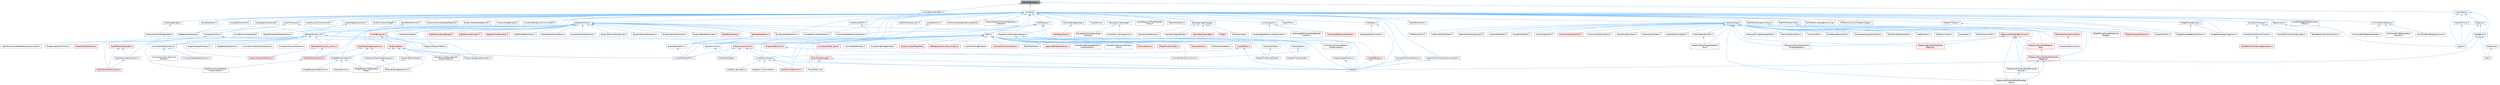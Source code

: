 digraph "ObjectRedirector.h"
{
 // INTERACTIVE_SVG=YES
 // LATEX_PDF_SIZE
  bgcolor="transparent";
  edge [fontname=Helvetica,fontsize=10,labelfontname=Helvetica,labelfontsize=10];
  node [fontname=Helvetica,fontsize=10,shape=box,height=0.2,width=0.4];
  Node1 [id="Node000001",label="ObjectRedirector.h",height=0.2,width=0.4,color="gray40", fillcolor="grey60", style="filled", fontcolor="black",tooltip=" "];
  Node1 -> Node2 [id="edge1_Node000001_Node000002",dir="back",color="steelblue1",style="solid",tooltip=" "];
  Node2 [id="Node000002",label="AssetData.h",height=0.2,width=0.4,color="grey40", fillcolor="white", style="filled",URL="$d9/d19/AssetData_8h.html",tooltip=" "];
  Node2 -> Node3 [id="edge2_Node000002_Node000003",dir="back",color="steelblue1",style="solid",tooltip=" "];
  Node3 [id="Node000003",label="ActorDescContainer.h",height=0.2,width=0.4,color="grey40", fillcolor="white", style="filled",URL="$de/df0/ActorDescContainer_8h.html",tooltip=" "];
  Node3 -> Node4 [id="edge3_Node000003_Node000004",dir="back",color="steelblue1",style="solid",tooltip=" "];
  Node4 [id="Node000004",label="ActorDescContainerCollection.h",height=0.2,width=0.4,color="grey40", fillcolor="white", style="filled",URL="$dc/df2/ActorDescContainerCollection_8h.html",tooltip=" "];
  Node4 -> Node5 [id="edge4_Node000004_Node000005",dir="back",color="steelblue1",style="solid",tooltip=" "];
  Node5 [id="Node000005",label="WorldPartitionStreamingGeneration.h",height=0.2,width=0.4,color="red", fillcolor="#FFF0F0", style="filled",URL="$d6/dc5/WorldPartitionStreamingGeneration_8h.html",tooltip=" "];
  Node3 -> Node25 [id="edge5_Node000003_Node000025",dir="back",color="steelblue1",style="solid",tooltip=" "];
  Node25 [id="Node000025",label="ActorDescContainerSubsystem.h",height=0.2,width=0.4,color="grey40", fillcolor="white", style="filled",URL="$d1/d29/ActorDescContainerSubsystem_8h.html",tooltip=" "];
  Node3 -> Node26 [id="edge6_Node000003_Node000026",dir="back",color="steelblue1",style="solid",tooltip=" "];
  Node26 [id="Node000026",label="WorldPartitionBlueprintLibrary.h",height=0.2,width=0.4,color="grey40", fillcolor="white", style="filled",URL="$d1/d6b/WorldPartitionBlueprintLibrary_8h.html",tooltip=" "];
  Node2 -> Node27 [id="edge7_Node000002_Node000027",dir="back",color="steelblue1",style="solid",tooltip=" "];
  Node27 [id="Node000027",label="AnimAssetFindReplace.h",height=0.2,width=0.4,color="grey40", fillcolor="white", style="filled",URL="$d2/d3f/AnimAssetFindReplace_8h.html",tooltip=" "];
  Node27 -> Node28 [id="edge8_Node000027_Node000028",dir="back",color="steelblue1",style="solid",tooltip=" "];
  Node28 [id="Node000028",label="AnimAssetFindReplaceCurves.h",height=0.2,width=0.4,color="grey40", fillcolor="white", style="filled",URL="$d3/df5/AnimAssetFindReplaceCurves_8h.html",tooltip=" "];
  Node27 -> Node29 [id="edge9_Node000027_Node000029",dir="back",color="steelblue1",style="solid",tooltip=" "];
  Node29 [id="Node000029",label="AnimAssetFindReplaceNotifies.h",height=0.2,width=0.4,color="grey40", fillcolor="white", style="filled",URL="$df/d90/AnimAssetFindReplaceNotifies_8h.html",tooltip=" "];
  Node27 -> Node30 [id="edge10_Node000027_Node000030",dir="back",color="steelblue1",style="solid",tooltip=" "];
  Node30 [id="Node000030",label="AnimAssetFindReplaceSync\lMarkers.h",height=0.2,width=0.4,color="grey40", fillcolor="white", style="filled",URL="$d2/dc5/AnimAssetFindReplaceSyncMarkers_8h.html",tooltip=" "];
  Node2 -> Node31 [id="edge11_Node000002_Node000031",dir="back",color="steelblue1",style="solid",tooltip=" "];
  Node31 [id="Node000031",label="AnimationGraphSchema.h",height=0.2,width=0.4,color="grey40", fillcolor="white", style="filled",URL="$dc/d75/AnimationGraphSchema_8h.html",tooltip=" "];
  Node31 -> Node32 [id="edge12_Node000031_Node000032",dir="back",color="steelblue1",style="solid",tooltip=" "];
  Node32 [id="Node000032",label="AnimationCustomTransition\lSchema.h",height=0.2,width=0.4,color="grey40", fillcolor="white", style="filled",URL="$d0/de2/AnimationCustomTransitionSchema_8h.html",tooltip=" "];
  Node31 -> Node33 [id="edge13_Node000031_Node000033",dir="back",color="steelblue1",style="solid",tooltip=" "];
  Node33 [id="Node000033",label="AnimationStateGraphSchema.h",height=0.2,width=0.4,color="grey40", fillcolor="white", style="filled",URL="$d5/d13/AnimationStateGraphSchema_8h.html",tooltip=" "];
  Node2 -> Node34 [id="edge14_Node000002_Node000034",dir="back",color="steelblue1",style="solid",tooltip=" "];
  Node34 [id="Node000034",label="AnimationStateMachineSchema.h",height=0.2,width=0.4,color="grey40", fillcolor="white", style="filled",URL="$d7/d8c/AnimationStateMachineSchema_8h.html",tooltip=" "];
  Node2 -> Node35 [id="edge15_Node000002_Node000035",dir="back",color="steelblue1",style="solid",tooltip=" "];
  Node35 [id="Node000035",label="AssetDataTagMapSerialization\lDetails.h",height=0.2,width=0.4,color="grey40", fillcolor="white", style="filled",URL="$d5/d67/AssetDataTagMapSerializationDetails_8h.html",tooltip=" "];
  Node2 -> Node36 [id="edge16_Node000002_Node000036",dir="back",color="steelblue1",style="solid",tooltip=" "];
  Node36 [id="Node000036",label="AssetDataToken.h",height=0.2,width=0.4,color="grey40", fillcolor="white", style="filled",URL="$d2/da5/AssetDataToken_8h.html",tooltip=" "];
  Node2 -> Node37 [id="edge17_Node000002_Node000037",dir="back",color="steelblue1",style="solid",tooltip=" "];
  Node37 [id="Node000037",label="AssetDragDropOp.h",height=0.2,width=0.4,color="grey40", fillcolor="white", style="filled",URL="$df/dda/AssetDragDropOp_8h.html",tooltip=" "];
  Node37 -> Node38 [id="edge18_Node000037_Node000038",dir="back",color="steelblue1",style="solid",tooltip=" "];
  Node38 [id="Node000038",label="ExternalContentDragDropOp.h",height=0.2,width=0.4,color="grey40", fillcolor="white", style="filled",URL="$d8/de9/ExternalContentDragDropOp_8h.html",tooltip=" "];
  Node2 -> Node39 [id="edge19_Node000002_Node000039",dir="back",color="steelblue1",style="solid",tooltip=" "];
  Node39 [id="Node000039",label="AssetReferenceFixer.h",height=0.2,width=0.4,color="grey40", fillcolor="white", style="filled",URL="$dd/da4/AssetReferenceFixer_8h.html",tooltip=" "];
  Node2 -> Node40 [id="edge20_Node000002_Node000040",dir="back",color="steelblue1",style="solid",tooltip=" "];
  Node40 [id="Node000040",label="AssetRegistryGenerator.h",height=0.2,width=0.4,color="grey40", fillcolor="white", style="filled",URL="$df/dd1/AssetRegistryGenerator_8h.html",tooltip=" "];
  Node2 -> Node41 [id="edge21_Node000002_Node000041",dir="back",color="steelblue1",style="solid",tooltip=" "];
  Node41 [id="Node000041",label="AssetSelection.h",height=0.2,width=0.4,color="grey40", fillcolor="white", style="filled",URL="$d2/d2c/AssetSelection_8h.html",tooltip=" "];
  Node41 -> Node42 [id="edge22_Node000041_Node000042",dir="back",color="steelblue1",style="solid",tooltip=" "];
  Node42 [id="Node000042",label="LevelEditorViewport.h",height=0.2,width=0.4,color="grey40", fillcolor="white", style="filled",URL="$d4/ddf/LevelEditorViewport_8h.html",tooltip=" "];
  Node42 -> Node43 [id="edge23_Node000042_Node000043",dir="back",color="steelblue1",style="solid",tooltip=" "];
  Node43 [id="Node000043",label="BookMarkTypeActions.h",height=0.2,width=0.4,color="red", fillcolor="#FFF0F0", style="filled",URL="$d0/d2f/BookMarkTypeActions_8h.html",tooltip=" "];
  Node42 -> Node45 [id="edge24_Node000042_Node000045",dir="back",color="steelblue1",style="solid",tooltip=" "];
  Node45 [id="Node000045",label="DragTool_BoxSelect.h",height=0.2,width=0.4,color="grey40", fillcolor="white", style="filled",URL="$da/dbf/DragTool__BoxSelect_8h.html",tooltip=" "];
  Node42 -> Node46 [id="edge25_Node000042_Node000046",dir="back",color="steelblue1",style="solid",tooltip=" "];
  Node46 [id="Node000046",label="DragTool_FrustumSelect.h",height=0.2,width=0.4,color="grey40", fillcolor="white", style="filled",URL="$db/de7/DragTool__FrustumSelect_8h.html",tooltip=" "];
  Node42 -> Node47 [id="edge26_Node000042_Node000047",dir="back",color="steelblue1",style="solid",tooltip=" "];
  Node47 [id="Node000047",label="FractureTool.cpp",height=0.2,width=0.4,color="grey40", fillcolor="white", style="filled",URL="$dc/d9a/FractureTool_8cpp.html",tooltip=" "];
  Node42 -> Node48 [id="edge27_Node000042_Node000048",dir="back",color="steelblue1",style="solid",tooltip=" "];
  Node48 [id="Node000048",label="UnrealEd.h",height=0.2,width=0.4,color="grey40", fillcolor="white", style="filled",URL="$d2/d5f/UnrealEd_8h.html",tooltip=" "];
  Node2 -> Node49 [id="edge28_Node000002_Node000049",dir="back",color="steelblue1",style="solid",tooltip=" "];
  Node49 [id="Node000049",label="AssetSourceFilenameCache.h",height=0.2,width=0.4,color="grey40", fillcolor="white", style="filled",URL="$dd/d16/AssetSourceFilenameCache_8h.html",tooltip=" "];
  Node2 -> Node50 [id="edge29_Node000002_Node000050",dir="back",color="steelblue1",style="solid",tooltip=" "];
  Node50 [id="Node000050",label="AssetThumbnail.h",height=0.2,width=0.4,color="grey40", fillcolor="white", style="filled",URL="$d7/d61/AssetThumbnail_8h.html",tooltip=" "];
  Node50 -> Node51 [id="edge30_Node000050_Node000051",dir="back",color="steelblue1",style="solid",tooltip=" "];
  Node51 [id="Node000051",label="IPropertyUtilities.h",height=0.2,width=0.4,color="grey40", fillcolor="white", style="filled",URL="$d2/d14/IPropertyUtilities_8h.html",tooltip=" "];
  Node51 -> Node52 [id="edge31_Node000051_Node000052",dir="back",color="steelblue1",style="solid",tooltip=" "];
  Node52 [id="Node000052",label="DetailTreeNode.h",height=0.2,width=0.4,color="grey40", fillcolor="white", style="filled",URL="$d8/d32/DetailTreeNode_8h.html",tooltip=" "];
  Node51 -> Node53 [id="edge32_Node000051_Node000053",dir="back",color="steelblue1",style="solid",tooltip=" "];
  Node53 [id="Node000053",label="IPropertyDetailsUtilities.h",height=0.2,width=0.4,color="grey40", fillcolor="white", style="filled",URL="$d2/de0/IPropertyDetailsUtilities_8h.html",tooltip=" "];
  Node51 -> Node54 [id="edge33_Node000051_Node000054",dir="back",color="steelblue1",style="solid",tooltip=" "];
  Node54 [id="Node000054",label="IPropertyTableUtilities.h",height=0.2,width=0.4,color="red", fillcolor="#FFF0F0", style="filled",URL="$d1/d4f/IPropertyTableUtilities_8h.html",tooltip=" "];
  Node51 -> Node57 [id="edge34_Node000051_Node000057",dir="back",color="steelblue1",style="solid",tooltip=" "];
  Node57 [id="Node000057",label="RigVMCommentNodeDetailCustomization.h",height=0.2,width=0.4,color="grey40", fillcolor="white", style="filled",URL="$de/ddb/RigVMCommentNodeDetailCustomization_8h.html",tooltip=" "];
  Node51 -> Node58 [id="edge35_Node000051_Node000058",dir="back",color="steelblue1",style="solid",tooltip=" "];
  Node58 [id="Node000058",label="RigVMLocalVariableDetail\lCustomization.h",height=0.2,width=0.4,color="grey40", fillcolor="white", style="filled",URL="$de/de8/RigVMLocalVariableDetailCustomization_8h.html",tooltip=" "];
  Node50 -> Node59 [id="edge36_Node000050_Node000059",dir="back",color="steelblue1",style="solid",tooltip=" "];
  Node59 [id="Node000059",label="SDeleteAssetsDialog.h",height=0.2,width=0.4,color="grey40", fillcolor="white", style="filled",URL="$d7/d0d/SDeleteAssetsDialog_8h.html",tooltip=" "];
  Node50 -> Node60 [id="edge37_Node000050_Node000060",dir="back",color="steelblue1",style="solid",tooltip=" "];
  Node60 [id="Node000060",label="UnrealEdSharedPCH.h",height=0.2,width=0.4,color="grey40", fillcolor="white", style="filled",URL="$d1/de6/UnrealEdSharedPCH_8h.html",tooltip=" "];
  Node2 -> Node61 [id="edge38_Node000002_Node000061",dir="back",color="steelblue1",style="solid",tooltip=" "];
  Node61 [id="Node000061",label="AssetThumbnailWidget.h",height=0.2,width=0.4,color="grey40", fillcolor="white", style="filled",URL="$d8/d2a/AssetThumbnailWidget_8h.html",tooltip=" "];
  Node2 -> Node62 [id="edge39_Node000002_Node000062",dir="back",color="steelblue1",style="solid",tooltip=" "];
  Node62 [id="Node000062",label="AudioWidgetSubsystem.h",height=0.2,width=0.4,color="grey40", fillcolor="white", style="filled",URL="$de/d1b/AudioWidgetSubsystem_8h.html",tooltip=" "];
  Node62 -> Node63 [id="edge40_Node000062_Node000063",dir="back",color="steelblue1",style="solid",tooltip=" "];
  Node63 [id="Node000063",label="SoundSubmixGraphNode.h",height=0.2,width=0.4,color="grey40", fillcolor="white", style="filled",URL="$d5/d09/SoundSubmixGraphNode_8h.html",tooltip=" "];
  Node2 -> Node64 [id="edge41_Node000002_Node000064",dir="back",color="steelblue1",style="solid",tooltip=" "];
  Node64 [id="Node000064",label="BlueprintActionDatabaseRegistrar.h",height=0.2,width=0.4,color="grey40", fillcolor="white", style="filled",URL="$d5/d5d/BlueprintActionDatabaseRegistrar_8h.html",tooltip=" "];
  Node2 -> Node65 [id="edge42_Node000002_Node000065",dir="back",color="steelblue1",style="solid",tooltip=" "];
  Node65 [id="Node000065",label="BlueprintAssetNodeSpawner.h",height=0.2,width=0.4,color="grey40", fillcolor="white", style="filled",URL="$d2/d56/BlueprintAssetNodeSpawner_8h.html",tooltip=" "];
  Node2 -> Node66 [id="edge43_Node000002_Node000066",dir="back",color="steelblue1",style="solid",tooltip=" "];
  Node66 [id="Node000066",label="CollectionDragDropOp.h",height=0.2,width=0.4,color="grey40", fillcolor="white", style="filled",URL="$d6/d23/CollectionDragDropOp_8h.html",tooltip=" "];
  Node2 -> Node67 [id="edge44_Node000002_Node000067",dir="back",color="steelblue1",style="solid",tooltip=" "];
  Node67 [id="Node000067",label="CompileAllBlueprintsCommandlet.h",height=0.2,width=0.4,color="grey40", fillcolor="white", style="filled",URL="$d4/d7d/CompileAllBlueprintsCommandlet_8h.html",tooltip=" "];
  Node2 -> Node68 [id="edge45_Node000002_Node000068",dir="back",color="steelblue1",style="solid",tooltip=" "];
  Node68 [id="Node000068",label="DataTableEditorUtils.h",height=0.2,width=0.4,color="grey40", fillcolor="white", style="filled",URL="$d6/d6f/DataTableEditorUtils_8h.html",tooltip=" "];
  Node68 -> Node69 [id="edge46_Node000068_Node000069",dir="back",color="steelblue1",style="solid",tooltip=" "];
  Node69 [id="Node000069",label="SGraphPinDataTableRowName.h",height=0.2,width=0.4,color="grey40", fillcolor="white", style="filled",URL="$d3/d40/SGraphPinDataTableRowName_8h.html",tooltip=" "];
  Node2 -> Node70 [id="edge47_Node000002_Node000070",dir="back",color="steelblue1",style="solid",tooltip=" "];
  Node70 [id="Node000070",label="EdGraphSchema.h",height=0.2,width=0.4,color="grey40", fillcolor="white", style="filled",URL="$d2/dce/EdGraphSchema_8h.html",tooltip=" "];
  Node70 -> Node31 [id="edge48_Node000070_Node000031",dir="back",color="steelblue1",style="solid",tooltip=" "];
  Node70 -> Node34 [id="edge49_Node000070_Node000034",dir="back",color="steelblue1",style="solid",tooltip=" "];
  Node70 -> Node71 [id="edge50_Node000070_Node000071",dir="back",color="steelblue1",style="solid",tooltip=" "];
  Node71 [id="Node000071",label="BlueprintActionMenuBuilder.h",height=0.2,width=0.4,color="grey40", fillcolor="white", style="filled",URL="$dd/dea/BlueprintActionMenuBuilder_8h.html",tooltip=" "];
  Node70 -> Node72 [id="edge51_Node000070_Node000072",dir="back",color="steelblue1",style="solid",tooltip=" "];
  Node72 [id="Node000072",label="BlueprintActionMenuItem.h",height=0.2,width=0.4,color="grey40", fillcolor="white", style="filled",URL="$d8/dca/BlueprintActionMenuItem_8h.html",tooltip=" "];
  Node70 -> Node73 [id="edge52_Node000070_Node000073",dir="back",color="steelblue1",style="solid",tooltip=" "];
  Node73 [id="Node000073",label="BlueprintActionMenuUtils.h",height=0.2,width=0.4,color="grey40", fillcolor="white", style="filled",URL="$d3/dad/BlueprintActionMenuUtils_8h.html",tooltip=" "];
  Node70 -> Node74 [id="edge53_Node000070_Node000074",dir="back",color="steelblue1",style="solid",tooltip=" "];
  Node74 [id="Node000074",label="BlueprintDragDropMenuItem.h",height=0.2,width=0.4,color="grey40", fillcolor="white", style="filled",URL="$dc/deb/BlueprintDragDropMenuItem_8h.html",tooltip=" "];
  Node70 -> Node75 [id="edge54_Node000070_Node000075",dir="back",color="steelblue1",style="solid",tooltip=" "];
  Node75 [id="Node000075",label="BlueprintEditor.h",height=0.2,width=0.4,color="red", fillcolor="#FFF0F0", style="filled",URL="$df/d7d/BlueprintEditor_8h.html",tooltip=" "];
  Node75 -> Node76 [id="edge55_Node000075_Node000076",dir="back",color="steelblue1",style="solid",tooltip=" "];
  Node76 [id="Node000076",label="BPVariableDragDropAction.h",height=0.2,width=0.4,color="grey40", fillcolor="white", style="filled",URL="$dd/d23/BPVariableDragDropAction_8h.html",tooltip=" "];
  Node75 -> Node74 [id="edge56_Node000075_Node000074",dir="back",color="steelblue1",style="solid",tooltip=" "];
  Node75 -> Node77 [id="edge57_Node000075_Node000077",dir="back",color="steelblue1",style="solid",tooltip=" "];
  Node77 [id="Node000077",label="BlueprintEditorModes.h",height=0.2,width=0.4,color="grey40", fillcolor="white", style="filled",URL="$d9/d70/BlueprintEditorModes_8h.html",tooltip=" "];
  Node77 -> Node78 [id="edge58_Node000077_Node000078",dir="back",color="steelblue1",style="solid",tooltip=" "];
  Node78 [id="Node000078",label="WidgetBlueprintApplication\lMode.h",height=0.2,width=0.4,color="grey40", fillcolor="white", style="filled",URL="$d3/d40/WidgetBlueprintApplicationMode_8h.html",tooltip=" "];
  Node75 -> Node79 [id="edge59_Node000075_Node000079",dir="back",color="steelblue1",style="solid",tooltip=" "];
  Node79 [id="Node000079",label="IDisplayClusterConfigurator\lBlueprintEditor.h",height=0.2,width=0.4,color="grey40", fillcolor="white", style="filled",URL="$dd/d4b/IDisplayClusterConfiguratorBlueprintEditor_8h.html",tooltip=" "];
  Node75 -> Node80 [id="edge60_Node000075_Node000080",dir="back",color="steelblue1",style="solid",tooltip=" "];
  Node80 [id="Node000080",label="MyBlueprintItemDragDropAction.h",height=0.2,width=0.4,color="grey40", fillcolor="white", style="filled",URL="$da/d11/MyBlueprintItemDragDropAction_8h.html",tooltip=" "];
  Node80 -> Node76 [id="edge61_Node000080_Node000076",dir="back",color="steelblue1",style="solid",tooltip=" "];
  Node75 -> Node84 [id="edge62_Node000075_Node000084",dir="back",color="steelblue1",style="solid",tooltip=" "];
  Node84 [id="Node000084",label="WidgetBlueprintEditor.h",height=0.2,width=0.4,color="grey40", fillcolor="white", style="filled",URL="$d6/d04/WidgetBlueprintEditor_8h.html",tooltip=" "];
  Node84 -> Node85 [id="edge63_Node000084_Node000085",dir="back",color="steelblue1",style="solid",tooltip=" "];
  Node85 [id="Node000085",label="SDesignerView.h",height=0.2,width=0.4,color="grey40", fillcolor="white", style="filled",URL="$d2/d14/SDesignerView_8h.html",tooltip=" "];
  Node84 -> Node78 [id="edge64_Node000084_Node000078",dir="back",color="steelblue1",style="solid",tooltip=" "];
  Node84 -> Node86 [id="edge65_Node000084_Node000086",dir="back",color="steelblue1",style="solid",tooltip=" "];
  Node86 [id="Node000086",label="WidgetBlueprintEditorUtils.h",height=0.2,width=0.4,color="grey40", fillcolor="white", style="filled",URL="$d9/df7/WidgetBlueprintEditorUtils_8h.html",tooltip=" "];
  Node70 -> Node87 [id="edge66_Node000070_Node000087",dir="back",color="steelblue1",style="solid",tooltip=" "];
  Node87 [id="Node000087",label="BlueprintPaletteFavorites.h",height=0.2,width=0.4,color="grey40", fillcolor="white", style="filled",URL="$dd/d5a/BlueprintPaletteFavorites_8h.html",tooltip=" "];
  Node70 -> Node88 [id="edge67_Node000070_Node000088",dir="back",color="steelblue1",style="solid",tooltip=" "];
  Node88 [id="Node000088",label="DataflowSchema.h",height=0.2,width=0.4,color="red", fillcolor="#FFF0F0", style="filled",URL="$da/dd4/DataflowSchema_8h.html",tooltip=" "];
  Node70 -> Node90 [id="edge68_Node000070_Node000090",dir="back",color="steelblue1",style="solid",tooltip=" "];
  Node90 [id="Node000090",label="EdGraphNodeUtils.h",height=0.2,width=0.4,color="red", fillcolor="#FFF0F0", style="filled",URL="$de/dc2/EdGraphNodeUtils_8h.html",tooltip=" "];
  Node90 -> Node127 [id="edge69_Node000090_Node000127",dir="back",color="steelblue1",style="solid",tooltip=" "];
  Node127 [id="Node000127",label="EngineSharedPCH.h",height=0.2,width=0.4,color="grey40", fillcolor="white", style="filled",URL="$dc/dbb/EngineSharedPCH_8h.html",tooltip=" "];
  Node127 -> Node60 [id="edge70_Node000127_Node000060",dir="back",color="steelblue1",style="solid",tooltip=" "];
  Node70 -> Node252 [id="edge71_Node000070_Node000252",dir="back",color="steelblue1",style="solid",tooltip=" "];
  Node252 [id="Node000252",label="EdGraphSchema_K2.h",height=0.2,width=0.4,color="grey40", fillcolor="white", style="filled",URL="$d0/dcf/EdGraphSchema__K2_8h.html",tooltip=" "];
  Node252 -> Node253 [id="edge72_Node000252_Node000253",dir="back",color="steelblue1",style="solid",tooltip=" "];
  Node253 [id="Node000253",label="AnimationConduitGraphSchema.h",height=0.2,width=0.4,color="grey40", fillcolor="white", style="filled",URL="$d3/dd6/AnimationConduitGraphSchema_8h.html",tooltip=" "];
  Node252 -> Node31 [id="edge73_Node000252_Node000031",dir="back",color="steelblue1",style="solid",tooltip=" "];
  Node252 -> Node254 [id="edge74_Node000252_Node000254",dir="back",color="steelblue1",style="solid",tooltip=" "];
  Node254 [id="Node000254",label="AnimationTransitionSchema.h",height=0.2,width=0.4,color="grey40", fillcolor="white", style="filled",URL="$d0/d50/AnimationTransitionSchema_8h.html",tooltip=" "];
  Node252 -> Node255 [id="edge75_Node000252_Node000255",dir="back",color="steelblue1",style="solid",tooltip=" "];
  Node255 [id="Node000255",label="BlueprintEditorUtils.h",height=0.2,width=0.4,color="red", fillcolor="#FFF0F0", style="filled",URL="$d7/d3d/BlueprintEditorUtils_8h.html",tooltip=" "];
  Node255 -> Node257 [id="edge76_Node000255_Node000257",dir="back",color="steelblue1",style="solid",tooltip=" "];
  Node257 [id="Node000257",label="GameModeInfoCustomizer.h",height=0.2,width=0.4,color="grey40", fillcolor="white", style="filled",URL="$d5/df3/GameModeInfoCustomizer_8h.html",tooltip=" "];
  Node252 -> Node129 [id="edge77_Node000252_Node000129",dir="back",color="steelblue1",style="solid",tooltip=" "];
  Node129 [id="Node000129",label="BlueprintGraphDefinitions.h",height=0.2,width=0.4,color="red", fillcolor="#FFF0F0", style="filled",URL="$d7/d5e/BlueprintGraphDefinitions_8h.html",tooltip=" "];
  Node252 -> Node259 [id="edge78_Node000252_Node000259",dir="back",color="steelblue1",style="solid",tooltip=" "];
  Node259 [id="Node000259",label="BlueprintTypePromotion.h",height=0.2,width=0.4,color="grey40", fillcolor="white", style="filled",URL="$d2/d23/BlueprintTypePromotion_8h.html",tooltip=" "];
  Node252 -> Node260 [id="edge79_Node000252_Node000260",dir="back",color="steelblue1",style="solid",tooltip=" "];
  Node260 [id="Node000260",label="EdGraphSchema_K2_Actions.h",height=0.2,width=0.4,color="red", fillcolor="#FFF0F0", style="filled",URL="$d8/d9c/EdGraphSchema__K2__Actions_8h.html",tooltip=" "];
  Node260 -> Node129 [id="edge80_Node000260_Node000129",dir="back",color="steelblue1",style="solid",tooltip=" "];
  Node260 -> Node264 [id="edge81_Node000260_Node000264",dir="back",color="steelblue1",style="solid",tooltip=" "];
  Node264 [id="Node000264",label="RigVMEdGraphSchema.h",height=0.2,width=0.4,color="red", fillcolor="#FFF0F0", style="filled",URL="$dc/de3/RigVMEdGraphSchema_8h.html",tooltip=" "];
  Node264 -> Node58 [id="edge82_Node000264_Node000058",dir="back",color="steelblue1",style="solid",tooltip=" "];
  Node252 -> Node287 [id="edge83_Node000252_Node000287",dir="back",color="steelblue1",style="solid",tooltip=" "];
  Node287 [id="Node000287",label="RigVMDeveloperTypeUtils.h",height=0.2,width=0.4,color="grey40", fillcolor="white", style="filled",URL="$d0/d6e/RigVMDeveloperTypeUtils_8h.html",tooltip=" "];
  Node287 -> Node288 [id="edge84_Node000287_Node000288",dir="back",color="steelblue1",style="solid",tooltip=" "];
  Node288 [id="Node000288",label="RigVMVariableDescription.h",height=0.2,width=0.4,color="red", fillcolor="#FFF0F0", style="filled",URL="$d8/dd8/RigVMVariableDescription_8h.html",tooltip=" "];
  Node252 -> Node313 [id="edge85_Node000252_Node000313",dir="back",color="steelblue1",style="solid",tooltip=" "];
  Node313 [id="Node000313",label="RigVMExternalVariable.h",height=0.2,width=0.4,color="red", fillcolor="#FFF0F0", style="filled",URL="$d4/d6f/RigVMExternalVariable_8h.html",tooltip=" "];
  Node313 -> Node287 [id="edge86_Node000313_Node000287",dir="back",color="steelblue1",style="solid",tooltip=" "];
  Node313 -> Node288 [id="edge87_Node000313_Node000288",dir="back",color="steelblue1",style="solid",tooltip=" "];
  Node252 -> Node288 [id="edge88_Node000252_Node000288",dir="back",color="steelblue1",style="solid",tooltip=" "];
  Node252 -> Node60 [id="edge89_Node000252_Node000060",dir="back",color="steelblue1",style="solid",tooltip=" "];
  Node252 -> Node441 [id="edge90_Node000252_Node000441",dir="back",color="steelblue1",style="solid",tooltip=" "];
  Node441 [id="Node000441",label="WidgetGraphSchema.h",height=0.2,width=0.4,color="grey40", fillcolor="white", style="filled",URL="$d1/dc6/WidgetGraphSchema_8h.html",tooltip=" "];
  Node70 -> Node260 [id="edge91_Node000070_Node000260",dir="back",color="steelblue1",style="solid",tooltip=" "];
  Node70 -> Node127 [id="edge92_Node000070_Node000127",dir="back",color="steelblue1",style="solid",tooltip=" "];
  Node70 -> Node442 [id="edge93_Node000070_Node000442",dir="back",color="steelblue1",style="solid",tooltip=" "];
  Node442 [id="Node000442",label="FindInBlueprints.h",height=0.2,width=0.4,color="red", fillcolor="#FFF0F0", style="filled",URL="$d0/d27/FindInBlueprints_8h.html",tooltip=" "];
  Node442 -> Node75 [id="edge94_Node000442_Node000075",dir="back",color="steelblue1",style="solid",tooltip=" "];
  Node442 -> Node444 [id="edge95_Node000442_Node000444",dir="back",color="steelblue1",style="solid",tooltip=" "];
  Node444 [id="Node000444",label="ImaginaryBlueprintData.h",height=0.2,width=0.4,color="grey40", fillcolor="white", style="filled",URL="$d9/d16/ImaginaryBlueprintData_8h.html",tooltip=" "];
  Node70 -> Node445 [id="edge96_Node000070_Node000445",dir="back",color="steelblue1",style="solid",tooltip=" "];
  Node445 [id="Node000445",label="GraphActionNode.h",height=0.2,width=0.4,color="grey40", fillcolor="white", style="filled",URL="$dc/d7a/GraphActionNode_8h.html",tooltip=" "];
  Node70 -> Node446 [id="edge97_Node000070_Node000446",dir="back",color="steelblue1",style="solid",tooltip=" "];
  Node446 [id="Node000446",label="GraphEditorDragDropAction.h",height=0.2,width=0.4,color="red", fillcolor="#FFF0F0", style="filled",URL="$d7/d19/GraphEditorDragDropAction_8h.html",tooltip=" "];
  Node446 -> Node76 [id="edge98_Node000446_Node000076",dir="back",color="steelblue1",style="solid",tooltip=" "];
  Node446 -> Node80 [id="edge99_Node000446_Node000080",dir="back",color="steelblue1",style="solid",tooltip=" "];
  Node446 -> Node264 [id="edge100_Node000446_Node000264",dir="back",color="steelblue1",style="solid",tooltip=" "];
  Node70 -> Node444 [id="edge101_Node000070_Node000444",dir="back",color="steelblue1",style="solid",tooltip=" "];
  Node70 -> Node450 [id="edge102_Node000070_Node000450",dir="back",color="steelblue1",style="solid",tooltip=" "];
  Node450 [id="Node000450",label="MaterialGraphSchema.h",height=0.2,width=0.4,color="grey40", fillcolor="white", style="filled",URL="$d4/d12/MaterialGraphSchema_8h.html",tooltip=" "];
  Node450 -> Node48 [id="edge103_Node000450_Node000048",dir="back",color="steelblue1",style="solid",tooltip=" "];
  Node70 -> Node451 [id="edge104_Node000070_Node000451",dir="back",color="steelblue1",style="solid",tooltip=" "];
  Node451 [id="Node000451",label="RigVMActionMenuBuilder.h",height=0.2,width=0.4,color="red", fillcolor="#FFF0F0", style="filled",URL="$d3/d9a/RigVMActionMenuBuilder_8h.html",tooltip=" "];
  Node70 -> Node453 [id="edge105_Node000070_Node000453",dir="back",color="steelblue1",style="solid",tooltip=" "];
  Node453 [id="Node000453",label="RigVMActionMenuItem.h",height=0.2,width=0.4,color="red", fillcolor="#FFF0F0", style="filled",URL="$d1/d5f/RigVMActionMenuItem_8h.html",tooltip=" "];
  Node70 -> Node454 [id="edge106_Node000070_Node000454",dir="back",color="steelblue1",style="solid",tooltip=" "];
  Node454 [id="Node000454",label="RigVMActionMenuUtils.h",height=0.2,width=0.4,color="red", fillcolor="#FFF0F0", style="filled",URL="$dd/d72/RigVMActionMenuUtils_8h.html",tooltip=" "];
  Node70 -> Node264 [id="edge107_Node000070_Node000264",dir="back",color="steelblue1",style="solid",tooltip=" "];
  Node70 -> Node455 [id="edge108_Node000070_Node000455",dir="back",color="steelblue1",style="solid",tooltip=" "];
  Node455 [id="Node000455",label="RigVMFindReferences.h",height=0.2,width=0.4,color="grey40", fillcolor="white", style="filled",URL="$df/da2/RigVMFindReferences_8h.html",tooltip=" "];
  Node70 -> Node456 [id="edge109_Node000070_Node000456",dir="back",color="steelblue1",style="solid",tooltip=" "];
  Node456 [id="Node000456",label="SGraphEditorActionMenu.h",height=0.2,width=0.4,color="grey40", fillcolor="white", style="filled",URL="$dd/d8d/SGraphEditorActionMenu_8h.html",tooltip=" "];
  Node70 -> Node457 [id="edge110_Node000070_Node000457",dir="back",color="steelblue1",style="solid",tooltip=" "];
  Node457 [id="Node000457",label="SoundClassGraphSchema.h",height=0.2,width=0.4,color="grey40", fillcolor="white", style="filled",URL="$d8/d8d/SoundClassGraphSchema_8h.html",tooltip=" "];
  Node70 -> Node458 [id="edge111_Node000070_Node000458",dir="back",color="steelblue1",style="solid",tooltip=" "];
  Node458 [id="Node000458",label="SoundCueGraphSchema.h",height=0.2,width=0.4,color="grey40", fillcolor="white", style="filled",URL="$d7/d4a/SoundCueGraphSchema_8h.html",tooltip=" "];
  Node70 -> Node125 [id="edge112_Node000070_Node000125",dir="back",color="steelblue1",style="solid",tooltip=" "];
  Node125 [id="Node000125",label="SoundSubmixGraphSchema.h",height=0.2,width=0.4,color="grey40", fillcolor="white", style="filled",URL="$dc/ddf/SoundSubmixGraphSchema_8h.html",tooltip=" "];
  Node2 -> Node252 [id="edge113_Node000002_Node000252",dir="back",color="steelblue1",style="solid",tooltip=" "];
  Node2 -> Node459 [id="edge114_Node000002_Node000459",dir="back",color="steelblue1",style="solid",tooltip=" "];
  Node459 [id="Node000459",label="Editor.h",height=0.2,width=0.4,color="grey40", fillcolor="white", style="filled",URL="$de/d6e/Editor_8h.html",tooltip=" "];
  Node459 -> Node460 [id="edge115_Node000459_Node000460",dir="back",color="steelblue1",style="solid",tooltip=" "];
  Node460 [id="Node000460",label="AnimGraphNode_Base.h",height=0.2,width=0.4,color="red", fillcolor="#FFF0F0", style="filled",URL="$d0/dfb/AnimGraphNode__Base_8h.html",tooltip=" "];
  Node459 -> Node520 [id="edge116_Node000459_Node000520",dir="back",color="steelblue1",style="solid",tooltip=" "];
  Node520 [id="Node000520",label="AnimNodeEditModes.h",height=0.2,width=0.4,color="grey40", fillcolor="white", style="filled",URL="$db/dde/AnimNodeEditModes_8h.html",tooltip=" "];
  Node459 -> Node43 [id="edge117_Node000459_Node000043",dir="back",color="steelblue1",style="solid",tooltip=" "];
  Node459 -> Node521 [id="edge118_Node000459_Node000521",dir="back",color="steelblue1",style="solid",tooltip=" "];
  Node521 [id="Node000521",label="BrushBuilderDragDropOp.h",height=0.2,width=0.4,color="grey40", fillcolor="white", style="filled",URL="$d9/d56/BrushBuilderDragDropOp_8h.html",tooltip=" "];
  Node459 -> Node522 [id="edge119_Node000459_Node000522",dir="back",color="steelblue1",style="solid",tooltip=" "];
  Node522 [id="Node000522",label="DisplayClusterObjectRef.h",height=0.2,width=0.4,color="red", fillcolor="#FFF0F0", style="filled",URL="$d9/d87/DisplayClusterObjectRef_8h.html",tooltip=" "];
  Node459 -> Node530 [id="edge120_Node000459_Node000530",dir="back",color="steelblue1",style="solid",tooltip=" "];
  Node530 [id="Node000530",label="EdModeInteractiveToolsContext.h",height=0.2,width=0.4,color="red", fillcolor="#FFF0F0", style="filled",URL="$d7/da4/EdModeInteractiveToolsContext_8h.html",tooltip=" "];
  Node459 -> Node532 [id="edge121_Node000459_Node000532",dir="back",color="steelblue1",style="solid",tooltip=" "];
  Node532 [id="Node000532",label="EditorModeManager.h",height=0.2,width=0.4,color="red", fillcolor="#FFF0F0", style="filled",URL="$d9/dca/EditorModeManager_8h.html",tooltip=" "];
  Node532 -> Node47 [id="edge122_Node000532_Node000047",dir="back",color="steelblue1",style="solid",tooltip=" "];
  Node532 -> Node48 [id="edge123_Node000532_Node000048",dir="back",color="steelblue1",style="solid",tooltip=" "];
  Node459 -> Node538 [id="edge124_Node000459_Node000538",dir="back",color="steelblue1",style="solid",tooltip=" "];
  Node538 [id="Node000538",label="EditorViewportClient.h",height=0.2,width=0.4,color="red", fillcolor="#FFF0F0", style="filled",URL="$d4/d41/EditorViewportClient_8h.html",tooltip=" "];
  Node538 -> Node42 [id="edge125_Node000538_Node000042",dir="back",color="steelblue1",style="solid",tooltip=" "];
  Node538 -> Node554 [id="edge126_Node000538_Node000554",dir="back",color="steelblue1",style="solid",tooltip=" "];
  Node554 [id="Node000554",label="SSkeletonWidget.h",height=0.2,width=0.4,color="grey40", fillcolor="white", style="filled",URL="$dd/da7/SSkeletonWidget_8h.html",tooltip=" "];
  Node538 -> Node48 [id="edge127_Node000538_Node000048",dir="back",color="steelblue1",style="solid",tooltip=" "];
  Node538 -> Node60 [id="edge128_Node000538_Node000060",dir="back",color="steelblue1",style="solid",tooltip=" "];
  Node459 -> Node555 [id="edge129_Node000459_Node000555",dir="back",color="steelblue1",style="solid",tooltip=" "];
  Node555 [id="Node000555",label="ExportTextDragDropOp.h",height=0.2,width=0.4,color="grey40", fillcolor="white", style="filled",URL="$de/d5c/ExportTextDragDropOp_8h.html",tooltip=" "];
  Node459 -> Node556 [id="edge130_Node000459_Node000556",dir="back",color="steelblue1",style="solid",tooltip=" "];
  Node556 [id="Node000556",label="ExternalDirtyActorsTracker.h",height=0.2,width=0.4,color="red", fillcolor="#FFF0F0", style="filled",URL="$db/d89/ExternalDirtyActorsTracker_8h.html",tooltip=" "];
  Node459 -> Node47 [id="edge131_Node000459_Node000047",dir="back",color="steelblue1",style="solid",tooltip=" "];
  Node459 -> Node257 [id="edge132_Node000459_Node000257",dir="back",color="steelblue1",style="solid",tooltip=" "];
  Node459 -> Node557 [id="edge133_Node000459_Node000557",dir="back",color="steelblue1",style="solid",tooltip=" "];
  Node557 [id="Node000557",label="LegacyEdModeInterfaces.h",height=0.2,width=0.4,color="red", fillcolor="#FFF0F0", style="filled",URL="$da/d0a/LegacyEdModeInterfaces_8h.html",tooltip=" "];
  Node459 -> Node564 [id="edge134_Node000459_Node000564",dir="back",color="steelblue1",style="solid",tooltip=" "];
  Node564 [id="Node000564",label="MovieSceneDirectorBlueprint\lConditionUtils.h",height=0.2,width=0.4,color="grey40", fillcolor="white", style="filled",URL="$d4/d8a/MovieSceneDirectorBlueprintConditionUtils_8h.html",tooltip=" "];
  Node459 -> Node565 [id="edge135_Node000459_Node000565",dir="back",color="steelblue1",style="solid",tooltip=" "];
  Node565 [id="Node000565",label="MovieSceneDynamicBinding\lUtils.h",height=0.2,width=0.4,color="grey40", fillcolor="white", style="filled",URL="$df/dce/MovieSceneDynamicBindingUtils_8h.html",tooltip=" "];
  Node459 -> Node566 [id="edge136_Node000459_Node000566",dir="back",color="steelblue1",style="solid",tooltip=" "];
  Node566 [id="Node000566",label="PersonaModule.h",height=0.2,width=0.4,color="red", fillcolor="#FFF0F0", style="filled",URL="$de/d74/PersonaModule_8h.html",tooltip=" "];
  Node459 -> Node227 [id="edge137_Node000459_Node000227",dir="back",color="steelblue1",style="solid",tooltip=" "];
  Node227 [id="Node000227",label="SGraphPinNumSlider.h",height=0.2,width=0.4,color="red", fillcolor="#FFF0F0", style="filled",URL="$d5/d00/SGraphPinNumSlider_8h.html",tooltip=" "];
  Node459 -> Node235 [id="edge138_Node000459_Node000235",dir="back",color="steelblue1",style="solid",tooltip=" "];
  Node235 [id="Node000235",label="SGraphPinVector2DSlider.h",height=0.2,width=0.4,color="grey40", fillcolor="white", style="filled",URL="$d7/d05/SGraphPinVector2DSlider_8h.html",tooltip=" "];
  Node459 -> Node238 [id="edge139_Node000459_Node000238",dir="back",color="steelblue1",style="solid",tooltip=" "];
  Node238 [id="Node000238",label="SGraphPinVectorSlider.h",height=0.2,width=0.4,color="grey40", fillcolor="white", style="filled",URL="$dc/d38/SGraphPinVectorSlider_8h.html",tooltip=" "];
  Node459 -> Node568 [id="edge140_Node000459_Node000568",dir="back",color="steelblue1",style="solid",tooltip=" "];
  Node568 [id="Node000568",label="SVector2DSlider.h",height=0.2,width=0.4,color="grey40", fillcolor="white", style="filled",URL="$de/d67/SVector2DSlider_8h.html",tooltip=" "];
  Node568 -> Node235 [id="edge141_Node000568_Node000235",dir="back",color="steelblue1",style="solid",tooltip=" "];
  Node459 -> Node569 [id="edge142_Node000459_Node000569",dir="back",color="steelblue1",style="solid",tooltip=" "];
  Node569 [id="Node000569",label="SVector4Slider.h",height=0.2,width=0.4,color="red", fillcolor="#FFF0F0", style="filled",URL="$d4/dec/SVector4Slider_8h.html",tooltip=" "];
  Node459 -> Node570 [id="edge143_Node000459_Node000570",dir="back",color="steelblue1",style="solid",tooltip=" "];
  Node570 [id="Node000570",label="SVectorSlider.h",height=0.2,width=0.4,color="grey40", fillcolor="white", style="filled",URL="$d2/db5/SVectorSlider_8h.html",tooltip=" "];
  Node570 -> Node238 [id="edge144_Node000570_Node000238",dir="back",color="steelblue1",style="solid",tooltip=" "];
  Node459 -> Node571 [id="edge145_Node000459_Node000571",dir="back",color="steelblue1",style="solid",tooltip=" "];
  Node571 [id="Node000571",label="SubTrackEditorBase.h",height=0.2,width=0.4,color="grey40", fillcolor="white", style="filled",URL="$db/d33/SubTrackEditorBase_8h.html",tooltip=" "];
  Node459 -> Node48 [id="edge146_Node000459_Node000048",dir="back",color="steelblue1",style="solid",tooltip=" "];
  Node459 -> Node572 [id="edge147_Node000459_Node000572",dir="back",color="steelblue1",style="solid",tooltip=" "];
  Node572 [id="Node000572",label="UnrealEdMisc.h",height=0.2,width=0.4,color="red", fillcolor="#FFF0F0", style="filled",URL="$da/d70/UnrealEdMisc_8h.html",tooltip=" "];
  Node572 -> Node42 [id="edge148_Node000572_Node000042",dir="back",color="steelblue1",style="solid",tooltip=" "];
  Node572 -> Node48 [id="edge149_Node000572_Node000048",dir="back",color="steelblue1",style="solid",tooltip=" "];
  Node459 -> Node60 [id="edge150_Node000459_Node000060",dir="back",color="steelblue1",style="solid",tooltip=" "];
  Node2 -> Node613 [id="edge151_Node000002_Node000613",dir="back",color="steelblue1",style="solid",tooltip=" "];
  Node613 [id="Node000613",label="EditorAnimUtils.h",height=0.2,width=0.4,color="grey40", fillcolor="white", style="filled",URL="$d1/dd4/EditorAnimUtils_8h.html",tooltip=" "];
  Node613 -> Node554 [id="edge152_Node000613_Node000554",dir="back",color="steelblue1",style="solid",tooltip=" "];
  Node2 -> Node614 [id="edge153_Node000002_Node000614",dir="back",color="steelblue1",style="solid",tooltip=" "];
  Node614 [id="Node000614",label="EditorAssetSubsystem.h",height=0.2,width=0.4,color="grey40", fillcolor="white", style="filled",URL="$df/d69/EditorAssetSubsystem_8h.html",tooltip=" "];
  Node2 -> Node615 [id="edge154_Node000002_Node000615",dir="back",color="steelblue1",style="solid",tooltip=" "];
  Node615 [id="Node000615",label="EditorEngine.h",height=0.2,width=0.4,color="grey40", fillcolor="white", style="filled",URL="$da/d0c/EditorEngine_8h.html",tooltip=" "];
  Node615 -> Node43 [id="edge155_Node000615_Node000043",dir="back",color="steelblue1",style="solid",tooltip=" "];
  Node615 -> Node459 [id="edge156_Node000615_Node000459",dir="back",color="steelblue1",style="solid",tooltip=" "];
  Node615 -> Node48 [id="edge157_Node000615_Node000048",dir="back",color="steelblue1",style="solid",tooltip=" "];
  Node615 -> Node616 [id="edge158_Node000615_Node000616",dir="back",color="steelblue1",style="solid",tooltip=" "];
  Node616 [id="Node000616",label="UnrealEdEngine.h",height=0.2,width=0.4,color="red", fillcolor="#FFF0F0", style="filled",URL="$d2/d51/UnrealEdEngine_8h.html",tooltip=" "];
  Node616 -> Node48 [id="edge159_Node000616_Node000048",dir="back",color="steelblue1",style="solid",tooltip=" "];
  Node615 -> Node60 [id="edge160_Node000615_Node000060",dir="back",color="steelblue1",style="solid",tooltip=" "];
  Node2 -> Node127 [id="edge161_Node000002_Node000127",dir="back",color="steelblue1",style="solid",tooltip=" "];
  Node2 -> Node618 [id="edge162_Node000002_Node000618",dir="back",color="steelblue1",style="solid",tooltip=" "];
  Node618 [id="Node000618",label="ExternalAssetDependencyGatherer.h",height=0.2,width=0.4,color="grey40", fillcolor="white", style="filled",URL="$da/dbe/ExternalAssetDependencyGatherer_8h.html",tooltip=" "];
  Node2 -> Node619 [id="edge163_Node000002_Node000619",dir="back",color="steelblue1",style="solid",tooltip=" "];
  Node619 [id="Node000619",label="ExternalObjectAndActorDependency\lGatherer.h",height=0.2,width=0.4,color="grey40", fillcolor="white", style="filled",URL="$d3/d4e/ExternalObjectAndActorDependencyGatherer_8h.html",tooltip=" "];
  Node2 -> Node620 [id="edge164_Node000002_Node000620",dir="back",color="steelblue1",style="solid",tooltip=" "];
  Node620 [id="Node000620",label="ExternalPackageHelper.h",height=0.2,width=0.4,color="grey40", fillcolor="white", style="filled",URL="$d3/d2f/ExternalPackageHelper_8h.html",tooltip=" "];
  Node620 -> Node621 [id="edge165_Node000620_Node000621",dir="back",color="steelblue1",style="solid",tooltip=" "];
  Node621 [id="Node000621",label="WorldDataLayers.h",height=0.2,width=0.4,color="red", fillcolor="#FFF0F0", style="filled",URL="$d1/d1d/WorldDataLayers_8h.html",tooltip=" "];
  Node2 -> Node622 [id="edge166_Node000002_Node000622",dir="back",color="steelblue1",style="solid",tooltip=" "];
  Node622 [id="Node000622",label="FileHelpers.h",height=0.2,width=0.4,color="grey40", fillcolor="white", style="filled",URL="$d9/d82/FileHelpers_8h.html",tooltip=" "];
  Node622 -> Node623 [id="edge167_Node000622_Node000623",dir="back",color="steelblue1",style="solid",tooltip=" "];
  Node623 [id="Node000623",label="PackageHelperFunctions.h",height=0.2,width=0.4,color="grey40", fillcolor="white", style="filled",URL="$da/d30/PackageHelperFunctions_8h.html",tooltip=" "];
  Node622 -> Node48 [id="edge168_Node000622_Node000048",dir="back",color="steelblue1",style="solid",tooltip=" "];
  Node2 -> Node624 [id="edge169_Node000002_Node000624",dir="back",color="steelblue1",style="solid",tooltip=" "];
  Node624 [id="Node000624",label="GameplayCueManager.h",height=0.2,width=0.4,color="grey40", fillcolor="white", style="filled",URL="$d7/d4e/GameplayCueManager_8h.html",tooltip=" "];
  Node624 -> Node625 [id="edge170_Node000624_Node000625",dir="back",color="steelblue1",style="solid",tooltip=" "];
  Node625 [id="Node000625",label="AnimNotify_GameplayCue.h",height=0.2,width=0.4,color="grey40", fillcolor="white", style="filled",URL="$da/d48/AnimNotify__GameplayCue_8h.html",tooltip=" "];
  Node624 -> Node626 [id="edge171_Node000624_Node000626",dir="back",color="steelblue1",style="solid",tooltip=" "];
  Node626 [id="Node000626",label="GameplayAbilitiesDeveloper\lSettings.h",height=0.2,width=0.4,color="grey40", fillcolor="white", style="filled",URL="$d3/d55/GameplayAbilitiesDeveloperSettings_8h.html",tooltip=" "];
  Node2 -> Node627 [id="edge172_Node000002_Node000627",dir="back",color="steelblue1",style="solid",tooltip=" "];
  Node627 [id="Node000627",label="GameplayTagsManager.h",height=0.2,width=0.4,color="grey40", fillcolor="white", style="filled",URL="$d5/dc9/GameplayTagsManager_8h.html",tooltip=" "];
  Node627 -> Node628 [id="edge173_Node000627_Node000628",dir="back",color="steelblue1",style="solid",tooltip=" "];
  Node628 [id="Node000628",label="GameplayTags.h",height=0.2,width=0.4,color="grey40", fillcolor="white", style="filled",URL="$d0/d9b/GameplayTags_8h.html",tooltip=" "];
  Node627 -> Node629 [id="edge174_Node000627_Node000629",dir="back",color="steelblue1",style="solid",tooltip=" "];
  Node629 [id="Node000629",label="GameplayTagsModule.h",height=0.2,width=0.4,color="grey40", fillcolor="white", style="filled",URL="$dc/d65/GameplayTagsModule_8h.html",tooltip=" "];
  Node627 -> Node630 [id="edge175_Node000627_Node000630",dir="back",color="steelblue1",style="solid",tooltip=" "];
  Node630 [id="Node000630",label="GameplayTagsSettings.h",height=0.2,width=0.4,color="grey40", fillcolor="white", style="filled",URL="$d0/dec/GameplayTagsSettings_8h.html",tooltip=" "];
  Node627 -> Node631 [id="edge176_Node000627_Node000631",dir="back",color="steelblue1",style="solid",tooltip=" "];
  Node631 [id="Node000631",label="NativeGameplayTags.h",height=0.2,width=0.4,color="red", fillcolor="#FFF0F0", style="filled",URL="$da/d7f/NativeGameplayTags_8h.html",tooltip=" "];
  Node627 -> Node695 [id="edge177_Node000627_Node000695",dir="back",color="steelblue1",style="solid",tooltip=" "];
  Node695 [id="Node000695",label="UITag.h",height=0.2,width=0.4,color="red", fillcolor="#FFF0F0", style="filled",URL="$d4/da5/UITag_8h.html",tooltip=" "];
  Node2 -> Node699 [id="edge178_Node000002_Node000699",dir="back",color="steelblue1",style="solid",tooltip=" "];
  Node699 [id="Node000699",label="GatherTextFromAssetsCommandlet.h",height=0.2,width=0.4,color="grey40", fillcolor="white", style="filled",URL="$df/da5/GatherTextFromAssetsCommandlet_8h.html",tooltip=" "];
  Node699 -> Node48 [id="edge179_Node000699_Node000048",dir="back",color="steelblue1",style="solid",tooltip=" "];
  Node2 -> Node700 [id="edge180_Node000002_Node000700",dir="back",color="steelblue1",style="solid",tooltip=" "];
  Node700 [id="Node000700",label="IAssetFamily.h",height=0.2,width=0.4,color="grey40", fillcolor="white", style="filled",URL="$d5/d12/IAssetFamily_8h.html",tooltip=" "];
  Node2 -> Node701 [id="edge181_Node000002_Node000701",dir="back",color="steelblue1",style="solid",tooltip=" "];
  Node701 [id="Node000701",label="LandscapeUtils.h",height=0.2,width=0.4,color="grey40", fillcolor="white", style="filled",URL="$d0/dc0/LandscapeUtils_8h.html",tooltip=" "];
  Node701 -> Node702 [id="edge182_Node000701_Node000702",dir="back",color="steelblue1",style="solid",tooltip=" "];
  Node702 [id="Node000702",label="LandscapeEditLayerMergeRender\lContext.h",height=0.2,width=0.4,color="grey40", fillcolor="white", style="filled",URL="$d1/d40/LandscapeEditLayerMergeRenderContext_8h.html",tooltip=" "];
  Node701 -> Node703 [id="edge183_Node000701_Node000703",dir="back",color="steelblue1",style="solid",tooltip=" "];
  Node703 [id="Node000703",label="LandscapeEditLayerRenderer.h",height=0.2,width=0.4,color="red", fillcolor="#FFF0F0", style="filled",URL="$d4/ddf/LandscapeEditLayerRenderer_8h.html",tooltip=" "];
  Node701 -> Node711 [id="edge184_Node000701_Node000711",dir="back",color="steelblue1",style="solid",tooltip=" "];
  Node711 [id="Node000711",label="LandscapeEditResourcesSubsystem.h",height=0.2,width=0.4,color="grey40", fillcolor="white", style="filled",URL="$db/d28/LandscapeEditResourcesSubsystem_8h.html",tooltip=" "];
  Node2 -> Node712 [id="edge185_Node000002_Node000712",dir="back",color="steelblue1",style="solid",tooltip=" "];
  Node712 [id="Node000712",label="LevelSequenceShotMetaData\lLibrary.h",height=0.2,width=0.4,color="grey40", fillcolor="white", style="filled",URL="$d2/d37/LevelSequenceShotMetaDataLibrary_8h.html",tooltip=" "];
  Node2 -> Node713 [id="edge186_Node000002_Node000713",dir="back",color="steelblue1",style="solid",tooltip=" "];
  Node713 [id="Node000713",label="MediaTrackEditor.h",height=0.2,width=0.4,color="grey40", fillcolor="white", style="filled",URL="$d0/d41/MediaTrackEditor_8h.html",tooltip=" "];
  Node2 -> Node714 [id="edge187_Node000002_Node000714",dir="back",color="steelblue1",style="solid",tooltip=" "];
  Node714 [id="Node000714",label="NoExportTypes.h",height=0.2,width=0.4,color="grey40", fillcolor="white", style="filled",URL="$d3/d21/NoExportTypes_8h.html",tooltip=" "];
  Node714 -> Node715 [id="edge188_Node000714_Node000715",dir="back",color="steelblue1",style="solid",tooltip=" "];
  Node715 [id="Node000715",label="AddPatchTool.h",height=0.2,width=0.4,color="grey40", fillcolor="white", style="filled",URL="$d5/deb/AddPatchTool_8h.html",tooltip=" "];
  Node714 -> Node716 [id="edge189_Node000714_Node000716",dir="back",color="steelblue1",style="solid",tooltip=" "];
  Node716 [id="Node000716",label="AddPrimitiveTool.h",height=0.2,width=0.4,color="grey40", fillcolor="white", style="filled",URL="$d5/dbf/AddPrimitiveTool_8h.html",tooltip=" "];
  Node714 -> Node717 [id="edge190_Node000714_Node000717",dir="back",color="steelblue1",style="solid",tooltip=" "];
  Node717 [id="Node000717",label="AudioMeter.h",height=0.2,width=0.4,color="grey40", fillcolor="white", style="filled",URL="$de/db0/AudioMeter_8h.html",tooltip=" "];
  Node714 -> Node718 [id="edge191_Node000714_Node000718",dir="back",color="steelblue1",style="solid",tooltip=" "];
  Node718 [id="Node000718",label="BakeTransformTool.h",height=0.2,width=0.4,color="grey40", fillcolor="white", style="filled",URL="$dc/d39/BakeTransformTool_8h.html",tooltip=" "];
  Node714 -> Node719 [id="edge192_Node000714_Node000719",dir="back",color="steelblue1",style="solid",tooltip=" "];
  Node719 [id="Node000719",label="BaseMeshFromSplinesTool.h",height=0.2,width=0.4,color="red", fillcolor="#FFF0F0", style="filled",URL="$da/d31/BaseMeshFromSplinesTool_8h.html",tooltip=" "];
  Node719 -> Node721 [id="edge193_Node000719_Node000721",dir="back",color="steelblue1",style="solid",tooltip=" "];
  Node721 [id="Node000721",label="TriangulateSplinesTool.h",height=0.2,width=0.4,color="grey40", fillcolor="white", style="filled",URL="$d9/de6/TriangulateSplinesTool_8h.html",tooltip=" "];
  Node714 -> Node722 [id="edge194_Node000714_Node000722",dir="back",color="steelblue1",style="solid",tooltip=" "];
  Node722 [id="Node000722",label="CSGMeshesTool.h",height=0.2,width=0.4,color="grey40", fillcolor="white", style="filled",URL="$db/dd1/CSGMeshesTool_8h.html",tooltip=" "];
  Node714 -> Node723 [id="edge195_Node000714_Node000723",dir="back",color="steelblue1",style="solid",tooltip=" "];
  Node723 [id="Node000723",label="CutMeshWithMeshTool.h",height=0.2,width=0.4,color="grey40", fillcolor="white", style="filled",URL="$d2/d2c/CutMeshWithMeshTool_8h.html",tooltip=" "];
  Node714 -> Node724 [id="edge196_Node000714_Node000724",dir="back",color="steelblue1",style="solid",tooltip=" "];
  Node724 [id="Node000724",label="DataflowEditorWeightMapPaint\lTool.h",height=0.2,width=0.4,color="grey40", fillcolor="white", style="filled",URL="$db/d46/DataflowEditorWeightMapPaintTool_8h.html",tooltip=" "];
  Node714 -> Node725 [id="edge197_Node000714_Node000725",dir="back",color="steelblue1",style="solid",tooltip=" "];
  Node725 [id="Node000725",label="DeformMeshPolygonsTool.h",height=0.2,width=0.4,color="grey40", fillcolor="white", style="filled",URL="$db/d72/DeformMeshPolygonsTool_8h.html",tooltip=" "];
  Node714 -> Node726 [id="edge198_Node000714_Node000726",dir="back",color="steelblue1",style="solid",tooltip=" "];
  Node726 [id="Node000726",label="DisplaceMeshTool.h",height=0.2,width=0.4,color="grey40", fillcolor="white", style="filled",URL="$da/d28/DisplaceMeshTool_8h.html",tooltip=" "];
  Node714 -> Node727 [id="edge199_Node000714_Node000727",dir="back",color="steelblue1",style="solid",tooltip=" "];
  Node727 [id="Node000727",label="DrawPolyPathTool.h",height=0.2,width=0.4,color="grey40", fillcolor="white", style="filled",URL="$dc/d3e/DrawPolyPathTool_8h.html",tooltip=" "];
  Node714 -> Node728 [id="edge200_Node000714_Node000728",dir="back",color="steelblue1",style="solid",tooltip=" "];
  Node728 [id="Node000728",label="DrawPolygonTool.h",height=0.2,width=0.4,color="grey40", fillcolor="white", style="filled",URL="$d0/d15/DrawPolygonTool_8h.html",tooltip=" "];
  Node714 -> Node729 [id="edge201_Node000714_Node000729",dir="back",color="steelblue1",style="solid",tooltip=" "];
  Node729 [id="Node000729",label="DynamicMeshBrushTool.h",height=0.2,width=0.4,color="red", fillcolor="#FFF0F0", style="filled",URL="$da/d04/DynamicMeshBrushTool_8h.html",tooltip=" "];
  Node714 -> Node733 [id="edge202_Node000714_Node000733",dir="back",color="steelblue1",style="solid",tooltip=" "];
  Node733 [id="Node000733",label="DynamicMeshSculptTool.h",height=0.2,width=0.4,color="grey40", fillcolor="white", style="filled",URL="$d6/d16/DynamicMeshSculptTool_8h.html",tooltip=" "];
  Node714 -> Node734 [id="edge203_Node000714_Node000734",dir="back",color="steelblue1",style="solid",tooltip=" "];
  Node734 [id="Node000734",label="MeshGroupPaintTool.h",height=0.2,width=0.4,color="grey40", fillcolor="white", style="filled",URL="$dd/d04/MeshGroupPaintTool_8h.html",tooltip=" "];
  Node714 -> Node735 [id="edge204_Node000714_Node000735",dir="back",color="steelblue1",style="solid",tooltip=" "];
  Node735 [id="Node000735",label="MeshInspectorTool.h",height=0.2,width=0.4,color="grey40", fillcolor="white", style="filled",URL="$de/da1/MeshInspectorTool_8h.html",tooltip=" "];
  Node714 -> Node736 [id="edge205_Node000714_Node000736",dir="back",color="steelblue1",style="solid",tooltip=" "];
  Node736 [id="Node000736",label="MeshVertexPaintTool.h",height=0.2,width=0.4,color="grey40", fillcolor="white", style="filled",URL="$db/d74/MeshVertexPaintTool_8h.html",tooltip=" "];
  Node736 -> Node724 [id="edge206_Node000736_Node000724",dir="back",color="steelblue1",style="solid",tooltip=" "];
  Node714 -> Node737 [id="edge207_Node000714_Node000737",dir="back",color="steelblue1",style="solid",tooltip=" "];
  Node737 [id="Node000737",label="MeshVertexSculptTool.h",height=0.2,width=0.4,color="grey40", fillcolor="white", style="filled",URL="$dc/da6/MeshVertexSculptTool_8h.html",tooltip=" "];
  Node714 -> Node738 [id="edge208_Node000714_Node000738",dir="back",color="steelblue1",style="solid",tooltip=" "];
  Node738 [id="Node000738",label="MetasoundFrontendDocument.h",height=0.2,width=0.4,color="red", fillcolor="#FFF0F0", style="filled",URL="$d2/de7/MetasoundFrontendDocument_8h.html",tooltip=" "];
  Node738 -> Node789 [id="edge209_Node000738_Node000789",dir="back",color="steelblue1",style="solid",tooltip=" "];
  Node789 [id="Node000789",label="MetasoundFrontendInterface\lBindingRegistry.h",height=0.2,width=0.4,color="grey40", fillcolor="white", style="filled",URL="$da/de4/MetasoundFrontendInterfaceBindingRegistry_8h.html",tooltip=" "];
  Node738 -> Node790 [id="edge210_Node000738_Node000790",dir="back",color="steelblue1",style="solid",tooltip=" "];
  Node790 [id="Node000790",label="MetasoundFrontendInterface\lRegistry.h",height=0.2,width=0.4,color="red", fillcolor="#FFF0F0", style="filled",URL="$d7/d91/MetasoundFrontendInterfaceRegistry_8h.html",tooltip=" "];
  Node738 -> Node745 [id="edge211_Node000738_Node000745",dir="back",color="steelblue1",style="solid",tooltip=" "];
  Node745 [id="Node000745",label="MetasoundFrontendNodeTemplate\lInput.h",height=0.2,width=0.4,color="grey40", fillcolor="white", style="filled",URL="$d6/d69/MetasoundFrontendNodeTemplateInput_8h.html",tooltip=" "];
  Node738 -> Node810 [id="edge212_Node000738_Node000810",dir="back",color="steelblue1",style="solid",tooltip=" "];
  Node810 [id="Node000810",label="MetasoundFrontendNodeTemplate\lRegistry.h",height=0.2,width=0.4,color="red", fillcolor="#FFF0F0", style="filled",URL="$d8/da9/MetasoundFrontendNodeTemplateRegistry_8h.html",tooltip=" "];
  Node810 -> Node745 [id="edge213_Node000810_Node000745",dir="back",color="steelblue1",style="solid",tooltip=" "];
  Node810 -> Node744 [id="edge214_Node000810_Node000744",dir="back",color="steelblue1",style="solid",tooltip=" "];
  Node744 [id="Node000744",label="MetasoundFrontendNodeTemplate\lReroute.h",height=0.2,width=0.4,color="grey40", fillcolor="white", style="filled",URL="$d7/d33/MetasoundFrontendNodeTemplateReroute_8h.html",tooltip=" "];
  Node744 -> Node745 [id="edge215_Node000744_Node000745",dir="back",color="steelblue1",style="solid",tooltip=" "];
  Node738 -> Node744 [id="edge216_Node000738_Node000744",dir="back",color="steelblue1",style="solid",tooltip=" "];
  Node738 -> Node812 [id="edge217_Node000738_Node000812",dir="back",color="steelblue1",style="solid",tooltip=" "];
  Node812 [id="Node000812",label="MetasoundFrontendRegistry\lKey.h",height=0.2,width=0.4,color="red", fillcolor="#FFF0F0", style="filled",URL="$d2/dfa/MetasoundFrontendRegistryKey_8h.html",tooltip=" "];
  Node812 -> Node810 [id="edge218_Node000812_Node000810",dir="back",color="steelblue1",style="solid",tooltip=" "];
  Node714 -> Node789 [id="edge219_Node000714_Node000789",dir="back",color="steelblue1",style="solid",tooltip=" "];
  Node714 -> Node790 [id="edge220_Node000714_Node000790",dir="back",color="steelblue1",style="solid",tooltip=" "];
  Node714 -> Node745 [id="edge221_Node000714_Node000745",dir="back",color="steelblue1",style="solid",tooltip=" "];
  Node714 -> Node810 [id="edge222_Node000714_Node000810",dir="back",color="steelblue1",style="solid",tooltip=" "];
  Node714 -> Node744 [id="edge223_Node000714_Node000744",dir="back",color="steelblue1",style="solid",tooltip=" "];
  Node714 -> Node812 [id="edge224_Node000714_Node000812",dir="back",color="steelblue1",style="solid",tooltip=" "];
  Node714 -> Node813 [id="edge225_Node000714_Node000813",dir="back",color="steelblue1",style="solid",tooltip=" "];
  Node813 [id="Node000813",label="RemoveOccludedTrianglesTool.h",height=0.2,width=0.4,color="grey40", fillcolor="white", style="filled",URL="$d9/da1/RemoveOccludedTrianglesTool_8h.html",tooltip=" "];
  Node714 -> Node814 [id="edge226_Node000714_Node000814",dir="back",color="steelblue1",style="solid",tooltip=" "];
  Node814 [id="Node000814",label="SelfUnionMeshesTool.h",height=0.2,width=0.4,color="grey40", fillcolor="white", style="filled",URL="$dc/dad/SelfUnionMeshesTool_8h.html",tooltip=" "];
  Node714 -> Node721 [id="edge227_Node000714_Node000721",dir="back",color="steelblue1",style="solid",tooltip=" "];
  Node714 -> Node815 [id="edge228_Node000714_Node000815",dir="back",color="steelblue1",style="solid",tooltip=" "];
  Node815 [id="Node000815",label="UVLayoutTool.h",height=0.2,width=0.4,color="grey40", fillcolor="white", style="filled",URL="$d6/d89/UVLayoutTool_8h.html",tooltip=" "];
  Node714 -> Node816 [id="edge229_Node000714_Node000816",dir="back",color="steelblue1",style="solid",tooltip=" "];
  Node816 [id="Node000816",label="VoxelBlendMeshesTool.h",height=0.2,width=0.4,color="grey40", fillcolor="white", style="filled",URL="$da/d0e/VoxelBlendMeshesTool_8h.html",tooltip=" "];
  Node714 -> Node817 [id="edge230_Node000714_Node000817",dir="back",color="steelblue1",style="solid",tooltip=" "];
  Node817 [id="Node000817",label="VoxelMorphologyMeshesTool.h",height=0.2,width=0.4,color="grey40", fillcolor="white", style="filled",URL="$dc/d30/VoxelMorphologyMeshesTool_8h.html",tooltip=" "];
  Node714 -> Node818 [id="edge231_Node000714_Node000818",dir="back",color="steelblue1",style="solid",tooltip=" "];
  Node818 [id="Node000818",label="VoxelSolidifyMeshesTool.h",height=0.2,width=0.4,color="grey40", fillcolor="white", style="filled",URL="$de/da2/VoxelSolidifyMeshesTool_8h.html",tooltip=" "];
  Node2 -> Node819 [id="edge232_Node000002_Node000819",dir="back",color="steelblue1",style="solid",tooltip=" "];
  Node819 [id="Node000819",label="ObjectLibrary.h",height=0.2,width=0.4,color="grey40", fillcolor="white", style="filled",URL="$d8/de1/ObjectLibrary_8h.html",tooltip=" "];
  Node819 -> Node820 [id="edge233_Node000819_Node000820",dir="back",color="steelblue1",style="solid",tooltip=" "];
  Node820 [id="Node000820",label="Engine.h",height=0.2,width=0.4,color="grey40", fillcolor="white", style="filled",URL="$d1/d34/Public_2Engine_8h.html",tooltip=" "];
  Node2 -> Node821 [id="edge234_Node000002_Node000821",dir="back",color="steelblue1",style="solid",tooltip=" "];
  Node821 [id="Node000821",label="ObjectTools.h",height=0.2,width=0.4,color="grey40", fillcolor="white", style="filled",URL="$d3/d71/ObjectTools_8h.html",tooltip=" "];
  Node2 -> Node822 [id="edge235_Node000002_Node000822",dir="back",color="steelblue1",style="solid",tooltip=" "];
  Node822 [id="Node000822",label="PropertyCustomizationHelpers.h",height=0.2,width=0.4,color="grey40", fillcolor="white", style="filled",URL="$d7/dd0/PropertyCustomizationHelpers_8h.html",tooltip=" "];
  Node822 -> Node52 [id="edge236_Node000822_Node000052",dir="back",color="steelblue1",style="solid",tooltip=" "];
  Node822 -> Node257 [id="edge237_Node000822_Node000257",dir="back",color="steelblue1",style="solid",tooltip=" "];
  Node822 -> Node823 [id="edge238_Node000822_Node000823",dir="back",color="steelblue1",style="solid",tooltip=" "];
  Node823 [id="Node000823",label="PerlinNoiseChannelDetails\lCustomization.h",height=0.2,width=0.4,color="grey40", fillcolor="white", style="filled",URL="$d6/df3/PerlinNoiseChannelDetailsCustomization_8h.html",tooltip=" "];
  Node2 -> Node824 [id="edge239_Node000002_Node000824",dir="back",color="steelblue1",style="solid",tooltip=" "];
  Node824 [id="Node000824",label="ReimportFbxSceneFactory.h",height=0.2,width=0.4,color="grey40", fillcolor="white", style="filled",URL="$dc/d5f/ReimportFbxSceneFactory_8h.html",tooltip=" "];
  Node824 -> Node48 [id="edge240_Node000824_Node000048",dir="back",color="steelblue1",style="solid",tooltip=" "];
  Node2 -> Node273 [id="edge241_Node000002_Node000273",dir="back",color="steelblue1",style="solid",tooltip=" "];
  Node273 [id="Node000273",label="RigVMEditorBlueprintLibrary.h",height=0.2,width=0.4,color="grey40", fillcolor="white", style="filled",URL="$d9/d31/RigVMEditorBlueprintLibrary_8h.html",tooltip=" "];
  Node273 -> Node274 [id="edge242_Node000273_Node000274",dir="back",color="steelblue1",style="solid",tooltip=" "];
  Node274 [id="Node000274",label="SRigVMSwapAssetReferences\lWidget.h",height=0.2,width=0.4,color="grey40", fillcolor="white", style="filled",URL="$db/d3f/SRigVMSwapAssetReferencesWidget_8h.html",tooltip=" "];
  Node2 -> Node825 [id="edge243_Node000002_Node000825",dir="back",color="steelblue1",style="solid",tooltip=" "];
  Node825 [id="Node000825",label="RigVMEditorTools.h",height=0.2,width=0.4,color="grey40", fillcolor="white", style="filled",URL="$d5/ddd/RigVMEditorTools_8h.html",tooltip=" "];
  Node2 -> Node286 [id="edge244_Node000002_Node000286",dir="back",color="steelblue1",style="solid",tooltip=" "];
  Node286 [id="Node000286",label="RigVMTreeToolkitTask.h",height=0.2,width=0.4,color="grey40", fillcolor="white", style="filled",URL="$d1/dd5/RigVMTreeToolkitTask_8h.html",tooltip=" "];
  Node286 -> Node276 [id="edge245_Node000286_Node000276",dir="back",color="steelblue1",style="solid",tooltip=" "];
  Node276 [id="Node000276",label="SRigVMChangesTreeView.h",height=0.2,width=0.4,color="red", fillcolor="#FFF0F0", style="filled",URL="$dd/d83/SRigVMChangesTreeView_8h.html",tooltip=" "];
  Node2 -> Node59 [id="edge246_Node000002_Node000059",dir="back",color="steelblue1",style="solid",tooltip=" "];
  Node2 -> Node230 [id="edge247_Node000002_Node000230",dir="back",color="steelblue1",style="solid",tooltip=" "];
  Node230 [id="Node000230",label="SGraphPinClass.h",height=0.2,width=0.4,color="grey40", fillcolor="white", style="filled",URL="$df/d8d/SGraphPinClass_8h.html",tooltip=" "];
  Node2 -> Node229 [id="edge248_Node000002_Node000229",dir="back",color="steelblue1",style="solid",tooltip=" "];
  Node229 [id="Node000229",label="SGraphPinObject.h",height=0.2,width=0.4,color="grey40", fillcolor="white", style="filled",URL="$da/dd6/SGraphPinObject_8h.html",tooltip=" "];
  Node229 -> Node230 [id="edge249_Node000229_Node000230",dir="back",color="steelblue1",style="solid",tooltip=" "];
  Node2 -> Node554 [id="edge250_Node000002_Node000554",dir="back",color="steelblue1",style="solid",tooltip=" "];
  Node2 -> Node458 [id="edge251_Node000002_Node000458",dir="back",color="steelblue1",style="solid",tooltip=" "];
  Node2 -> Node125 [id="edge252_Node000002_Node000125",dir="back",color="steelblue1",style="solid",tooltip=" "];
  Node2 -> Node826 [id="edge253_Node000002_Node000826",dir="back",color="steelblue1",style="solid",tooltip=" "];
  Node826 [id="Node000826",label="SoundWaveLoadingBehavior.cpp",height=0.2,width=0.4,color="grey40", fillcolor="white", style="filled",URL="$d7/d95/SoundWaveLoadingBehavior_8cpp.html",tooltip=" "];
  Node2 -> Node827 [id="edge254_Node000002_Node000827",dir="back",color="steelblue1",style="solid",tooltip=" "];
  Node827 [id="Node000827",label="VPAssetThumbnailWrapperWidget.h",height=0.2,width=0.4,color="grey40", fillcolor="white", style="filled",URL="$d8/da8/VPAssetThumbnailWrapperWidget_8h.html",tooltip=" "];
  Node2 -> Node84 [id="edge255_Node000002_Node000084",dir="back",color="steelblue1",style="solid",tooltip=" "];
  Node2 -> Node828 [id="edge256_Node000002_Node000828",dir="back",color="steelblue1",style="solid",tooltip=" "];
  Node828 [id="Node000828",label="WidgetTemplateBlueprintClass.h",height=0.2,width=0.4,color="grey40", fillcolor="white", style="filled",URL="$d4/d8e/WidgetTemplateBlueprintClass_8h.html",tooltip=" "];
  Node2 -> Node829 [id="edge257_Node000002_Node000829",dir="back",color="steelblue1",style="solid",tooltip=" "];
  Node829 [id="Node000829",label="WidgetTemplateClass.h",height=0.2,width=0.4,color="grey40", fillcolor="white", style="filled",URL="$df/da5/WidgetTemplateClass_8h.html",tooltip=" "];
  Node829 -> Node828 [id="edge258_Node000829_Node000828",dir="back",color="steelblue1",style="solid",tooltip=" "];
  Node829 -> Node830 [id="edge259_Node000829_Node000830",dir="back",color="steelblue1",style="solid",tooltip=" "];
  Node830 [id="Node000830",label="WidgetTemplateImageClass.h",height=0.2,width=0.4,color="grey40", fillcolor="white", style="filled",URL="$d1/d00/WidgetTemplateImageClass_8h.html",tooltip=" "];
  Node2 -> Node830 [id="edge260_Node000002_Node000830",dir="back",color="steelblue1",style="solid",tooltip=" "];
  Node1 -> Node831 [id="edge261_Node000001_Node000831",dir="back",color="steelblue1",style="solid",tooltip=" "];
  Node831 [id="Node000831",label="CoreUObject.h",height=0.2,width=0.4,color="grey40", fillcolor="white", style="filled",URL="$d0/ded/CoreUObject_8h.html",tooltip=" "];
  Node831 -> Node820 [id="edge262_Node000831_Node000820",dir="back",color="steelblue1",style="solid",tooltip=" "];
  Node831 -> Node832 [id="edge263_Node000831_Node000832",dir="back",color="steelblue1",style="solid",tooltip=" "];
  Node832 [id="Node000832",label="EngineMinimal.h",height=0.2,width=0.4,color="grey40", fillcolor="white", style="filled",URL="$d0/d2c/EngineMinimal_8h.html",tooltip=" "];
  Node832 -> Node820 [id="edge264_Node000832_Node000820",dir="back",color="steelblue1",style="solid",tooltip=" "];
  Node831 -> Node833 [id="edge265_Node000831_Node000833",dir="back",color="steelblue1",style="solid",tooltip=" "];
  Node833 [id="Node000833",label="SlateBasics.h",height=0.2,width=0.4,color="grey40", fillcolor="white", style="filled",URL="$da/d2f/SlateBasics_8h.html",tooltip=" "];
  Node833 -> Node820 [id="edge266_Node000833_Node000820",dir="back",color="steelblue1",style="solid",tooltip=" "];
  Node833 -> Node834 [id="edge267_Node000833_Node000834",dir="back",color="steelblue1",style="solid",tooltip=" "];
  Node834 [id="Node000834",label="Slate.h",height=0.2,width=0.4,color="grey40", fillcolor="white", style="filled",URL="$d2/dc0/Slate_8h.html",tooltip=" "];
  Node833 -> Node835 [id="edge268_Node000833_Node000835",dir="back",color="steelblue1",style="solid",tooltip=" "];
  Node835 [id="Node000835",label="SlateExtras.h",height=0.2,width=0.4,color="grey40", fillcolor="white", style="filled",URL="$d8/dec/SlateExtras_8h.html",tooltip=" "];
  Node835 -> Node834 [id="edge269_Node000835_Node000834",dir="back",color="steelblue1",style="solid",tooltip=" "];
  Node833 -> Node48 [id="edge270_Node000833_Node000048",dir="back",color="steelblue1",style="solid",tooltip=" "];
  Node831 -> Node836 [id="edge271_Node000831_Node000836",dir="back",color="steelblue1",style="solid",tooltip=" "];
  Node836 [id="Node000836",label="SlateCore.h",height=0.2,width=0.4,color="grey40", fillcolor="white", style="filled",URL="$dc/d03/SlateCore_8h.html",tooltip=" "];
  Node836 -> Node820 [id="edge272_Node000836_Node000820",dir="back",color="steelblue1",style="solid",tooltip=" "];
  Node836 -> Node833 [id="edge273_Node000836_Node000833",dir="back",color="steelblue1",style="solid",tooltip=" "];
  Node1 -> Node837 [id="edge274_Node000001_Node000837",dir="back",color="steelblue1",style="solid",tooltip=" "];
  Node837 [id="Node000837",label="CoreUObjectSharedPCH.h",height=0.2,width=0.4,color="grey40", fillcolor="white", style="filled",URL="$de/d2f/CoreUObjectSharedPCH_8h.html",tooltip=" "];
  Node837 -> Node838 [id="edge275_Node000837_Node000838",dir="back",color="steelblue1",style="solid",tooltip=" "];
  Node838 [id="Node000838",label="SlateSharedPCH.h",height=0.2,width=0.4,color="grey40", fillcolor="white", style="filled",URL="$d1/dfc/SlateSharedPCH_8h.html",tooltip=" "];
  Node838 -> Node127 [id="edge276_Node000838_Node000127",dir="back",color="steelblue1",style="solid",tooltip=" "];
}
